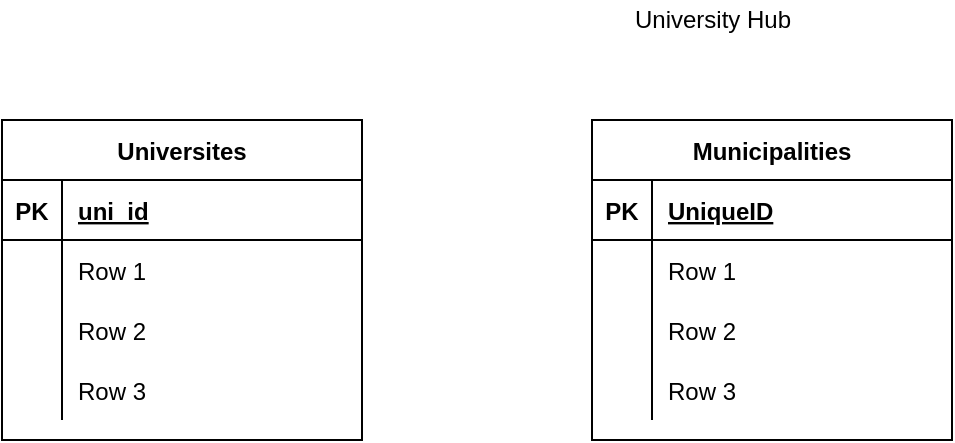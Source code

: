 <mxfile version="13.7.3" type="github">
  <diagram id="W1sH6OFh1roLbbkazUPK" name="Page-1">
    <mxGraphModel dx="973" dy="568" grid="1" gridSize="10" guides="1" tooltips="1" connect="1" arrows="1" fold="1" page="1" pageScale="1" pageWidth="850" pageHeight="1100" math="0" shadow="0">
      <root>
        <mxCell id="0" />
        <mxCell id="1" parent="0" />
        <mxCell id="lba87AovnTTibqNIR0Lu-68" value="University Hub" style="text;html=1;align=center;verticalAlign=middle;resizable=0;points=[];autosize=1;" vertex="1" parent="1">
          <mxGeometry x="350" y="10" width="90" height="20" as="geometry" />
        </mxCell>
        <mxCell id="lba87AovnTTibqNIR0Lu-69" value="Municipalities" style="shape=table;startSize=30;container=1;collapsible=1;childLayout=tableLayout;fixedRows=1;rowLines=0;fontStyle=1;align=center;resizeLast=1;" vertex="1" parent="1">
          <mxGeometry x="335" y="70" width="180" height="160" as="geometry" />
        </mxCell>
        <mxCell id="lba87AovnTTibqNIR0Lu-70" value="" style="shape=partialRectangle;collapsible=0;dropTarget=0;pointerEvents=0;fillColor=none;top=0;left=0;bottom=1;right=0;points=[[0,0.5],[1,0.5]];portConstraint=eastwest;" vertex="1" parent="lba87AovnTTibqNIR0Lu-69">
          <mxGeometry y="30" width="180" height="30" as="geometry" />
        </mxCell>
        <mxCell id="lba87AovnTTibqNIR0Lu-71" value="PK" style="shape=partialRectangle;connectable=0;fillColor=none;top=0;left=0;bottom=0;right=0;fontStyle=1;overflow=hidden;" vertex="1" parent="lba87AovnTTibqNIR0Lu-70">
          <mxGeometry width="30" height="30" as="geometry" />
        </mxCell>
        <mxCell id="lba87AovnTTibqNIR0Lu-72" value="UniqueID" style="shape=partialRectangle;connectable=0;fillColor=none;top=0;left=0;bottom=0;right=0;align=left;spacingLeft=6;fontStyle=5;overflow=hidden;" vertex="1" parent="lba87AovnTTibqNIR0Lu-70">
          <mxGeometry x="30" width="150" height="30" as="geometry" />
        </mxCell>
        <mxCell id="lba87AovnTTibqNIR0Lu-73" value="" style="shape=partialRectangle;collapsible=0;dropTarget=0;pointerEvents=0;fillColor=none;top=0;left=0;bottom=0;right=0;points=[[0,0.5],[1,0.5]];portConstraint=eastwest;" vertex="1" parent="lba87AovnTTibqNIR0Lu-69">
          <mxGeometry y="60" width="180" height="30" as="geometry" />
        </mxCell>
        <mxCell id="lba87AovnTTibqNIR0Lu-74" value="" style="shape=partialRectangle;connectable=0;fillColor=none;top=0;left=0;bottom=0;right=0;editable=1;overflow=hidden;" vertex="1" parent="lba87AovnTTibqNIR0Lu-73">
          <mxGeometry width="30" height="30" as="geometry" />
        </mxCell>
        <mxCell id="lba87AovnTTibqNIR0Lu-75" value="Row 1" style="shape=partialRectangle;connectable=0;fillColor=none;top=0;left=0;bottom=0;right=0;align=left;spacingLeft=6;overflow=hidden;" vertex="1" parent="lba87AovnTTibqNIR0Lu-73">
          <mxGeometry x="30" width="150" height="30" as="geometry" />
        </mxCell>
        <mxCell id="lba87AovnTTibqNIR0Lu-76" value="" style="shape=partialRectangle;collapsible=0;dropTarget=0;pointerEvents=0;fillColor=none;top=0;left=0;bottom=0;right=0;points=[[0,0.5],[1,0.5]];portConstraint=eastwest;" vertex="1" parent="lba87AovnTTibqNIR0Lu-69">
          <mxGeometry y="90" width="180" height="30" as="geometry" />
        </mxCell>
        <mxCell id="lba87AovnTTibqNIR0Lu-77" value="" style="shape=partialRectangle;connectable=0;fillColor=none;top=0;left=0;bottom=0;right=0;editable=1;overflow=hidden;" vertex="1" parent="lba87AovnTTibqNIR0Lu-76">
          <mxGeometry width="30" height="30" as="geometry" />
        </mxCell>
        <mxCell id="lba87AovnTTibqNIR0Lu-78" value="Row 2" style="shape=partialRectangle;connectable=0;fillColor=none;top=0;left=0;bottom=0;right=0;align=left;spacingLeft=6;overflow=hidden;" vertex="1" parent="lba87AovnTTibqNIR0Lu-76">
          <mxGeometry x="30" width="150" height="30" as="geometry" />
        </mxCell>
        <mxCell id="lba87AovnTTibqNIR0Lu-79" value="" style="shape=partialRectangle;collapsible=0;dropTarget=0;pointerEvents=0;fillColor=none;top=0;left=0;bottom=0;right=0;points=[[0,0.5],[1,0.5]];portConstraint=eastwest;" vertex="1" parent="lba87AovnTTibqNIR0Lu-69">
          <mxGeometry y="120" width="180" height="30" as="geometry" />
        </mxCell>
        <mxCell id="lba87AovnTTibqNIR0Lu-80" value="" style="shape=partialRectangle;connectable=0;fillColor=none;top=0;left=0;bottom=0;right=0;editable=1;overflow=hidden;" vertex="1" parent="lba87AovnTTibqNIR0Lu-79">
          <mxGeometry width="30" height="30" as="geometry" />
        </mxCell>
        <mxCell id="lba87AovnTTibqNIR0Lu-81" value="Row 3" style="shape=partialRectangle;connectable=0;fillColor=none;top=0;left=0;bottom=0;right=0;align=left;spacingLeft=6;overflow=hidden;" vertex="1" parent="lba87AovnTTibqNIR0Lu-79">
          <mxGeometry x="30" width="150" height="30" as="geometry" />
        </mxCell>
        <mxCell id="lba87AovnTTibqNIR0Lu-53" value="Universites" style="shape=table;startSize=30;container=1;collapsible=1;childLayout=tableLayout;fixedRows=1;rowLines=0;fontStyle=1;align=center;resizeLast=1;" vertex="1" parent="1">
          <mxGeometry x="40" y="70" width="180" height="160" as="geometry" />
        </mxCell>
        <mxCell id="lba87AovnTTibqNIR0Lu-54" value="" style="shape=partialRectangle;collapsible=0;dropTarget=0;pointerEvents=0;fillColor=none;top=0;left=0;bottom=1;right=0;points=[[0,0.5],[1,0.5]];portConstraint=eastwest;" vertex="1" parent="lba87AovnTTibqNIR0Lu-53">
          <mxGeometry y="30" width="180" height="30" as="geometry" />
        </mxCell>
        <mxCell id="lba87AovnTTibqNIR0Lu-55" value="PK" style="shape=partialRectangle;connectable=0;fillColor=none;top=0;left=0;bottom=0;right=0;fontStyle=1;overflow=hidden;" vertex="1" parent="lba87AovnTTibqNIR0Lu-54">
          <mxGeometry width="30" height="30" as="geometry" />
        </mxCell>
        <mxCell id="lba87AovnTTibqNIR0Lu-56" value="uni_id" style="shape=partialRectangle;connectable=0;fillColor=none;top=0;left=0;bottom=0;right=0;align=left;spacingLeft=6;fontStyle=5;overflow=hidden;" vertex="1" parent="lba87AovnTTibqNIR0Lu-54">
          <mxGeometry x="30" width="150" height="30" as="geometry" />
        </mxCell>
        <mxCell id="lba87AovnTTibqNIR0Lu-57" value="" style="shape=partialRectangle;collapsible=0;dropTarget=0;pointerEvents=0;fillColor=none;top=0;left=0;bottom=0;right=0;points=[[0,0.5],[1,0.5]];portConstraint=eastwest;" vertex="1" parent="lba87AovnTTibqNIR0Lu-53">
          <mxGeometry y="60" width="180" height="30" as="geometry" />
        </mxCell>
        <mxCell id="lba87AovnTTibqNIR0Lu-58" value="" style="shape=partialRectangle;connectable=0;fillColor=none;top=0;left=0;bottom=0;right=0;editable=1;overflow=hidden;" vertex="1" parent="lba87AovnTTibqNIR0Lu-57">
          <mxGeometry width="30" height="30" as="geometry" />
        </mxCell>
        <mxCell id="lba87AovnTTibqNIR0Lu-59" value="Row 1" style="shape=partialRectangle;connectable=0;fillColor=none;top=0;left=0;bottom=0;right=0;align=left;spacingLeft=6;overflow=hidden;" vertex="1" parent="lba87AovnTTibqNIR0Lu-57">
          <mxGeometry x="30" width="150" height="30" as="geometry" />
        </mxCell>
        <mxCell id="lba87AovnTTibqNIR0Lu-60" value="" style="shape=partialRectangle;collapsible=0;dropTarget=0;pointerEvents=0;fillColor=none;top=0;left=0;bottom=0;right=0;points=[[0,0.5],[1,0.5]];portConstraint=eastwest;" vertex="1" parent="lba87AovnTTibqNIR0Lu-53">
          <mxGeometry y="90" width="180" height="30" as="geometry" />
        </mxCell>
        <mxCell id="lba87AovnTTibqNIR0Lu-61" value="" style="shape=partialRectangle;connectable=0;fillColor=none;top=0;left=0;bottom=0;right=0;editable=1;overflow=hidden;" vertex="1" parent="lba87AovnTTibqNIR0Lu-60">
          <mxGeometry width="30" height="30" as="geometry" />
        </mxCell>
        <mxCell id="lba87AovnTTibqNIR0Lu-62" value="Row 2" style="shape=partialRectangle;connectable=0;fillColor=none;top=0;left=0;bottom=0;right=0;align=left;spacingLeft=6;overflow=hidden;" vertex="1" parent="lba87AovnTTibqNIR0Lu-60">
          <mxGeometry x="30" width="150" height="30" as="geometry" />
        </mxCell>
        <mxCell id="lba87AovnTTibqNIR0Lu-63" value="" style="shape=partialRectangle;collapsible=0;dropTarget=0;pointerEvents=0;fillColor=none;top=0;left=0;bottom=0;right=0;points=[[0,0.5],[1,0.5]];portConstraint=eastwest;" vertex="1" parent="lba87AovnTTibqNIR0Lu-53">
          <mxGeometry y="120" width="180" height="30" as="geometry" />
        </mxCell>
        <mxCell id="lba87AovnTTibqNIR0Lu-64" value="" style="shape=partialRectangle;connectable=0;fillColor=none;top=0;left=0;bottom=0;right=0;editable=1;overflow=hidden;" vertex="1" parent="lba87AovnTTibqNIR0Lu-63">
          <mxGeometry width="30" height="30" as="geometry" />
        </mxCell>
        <mxCell id="lba87AovnTTibqNIR0Lu-65" value="Row 3" style="shape=partialRectangle;connectable=0;fillColor=none;top=0;left=0;bottom=0;right=0;align=left;spacingLeft=6;overflow=hidden;" vertex="1" parent="lba87AovnTTibqNIR0Lu-63">
          <mxGeometry x="30" width="150" height="30" as="geometry" />
        </mxCell>
      </root>
    </mxGraphModel>
  </diagram>
</mxfile>
